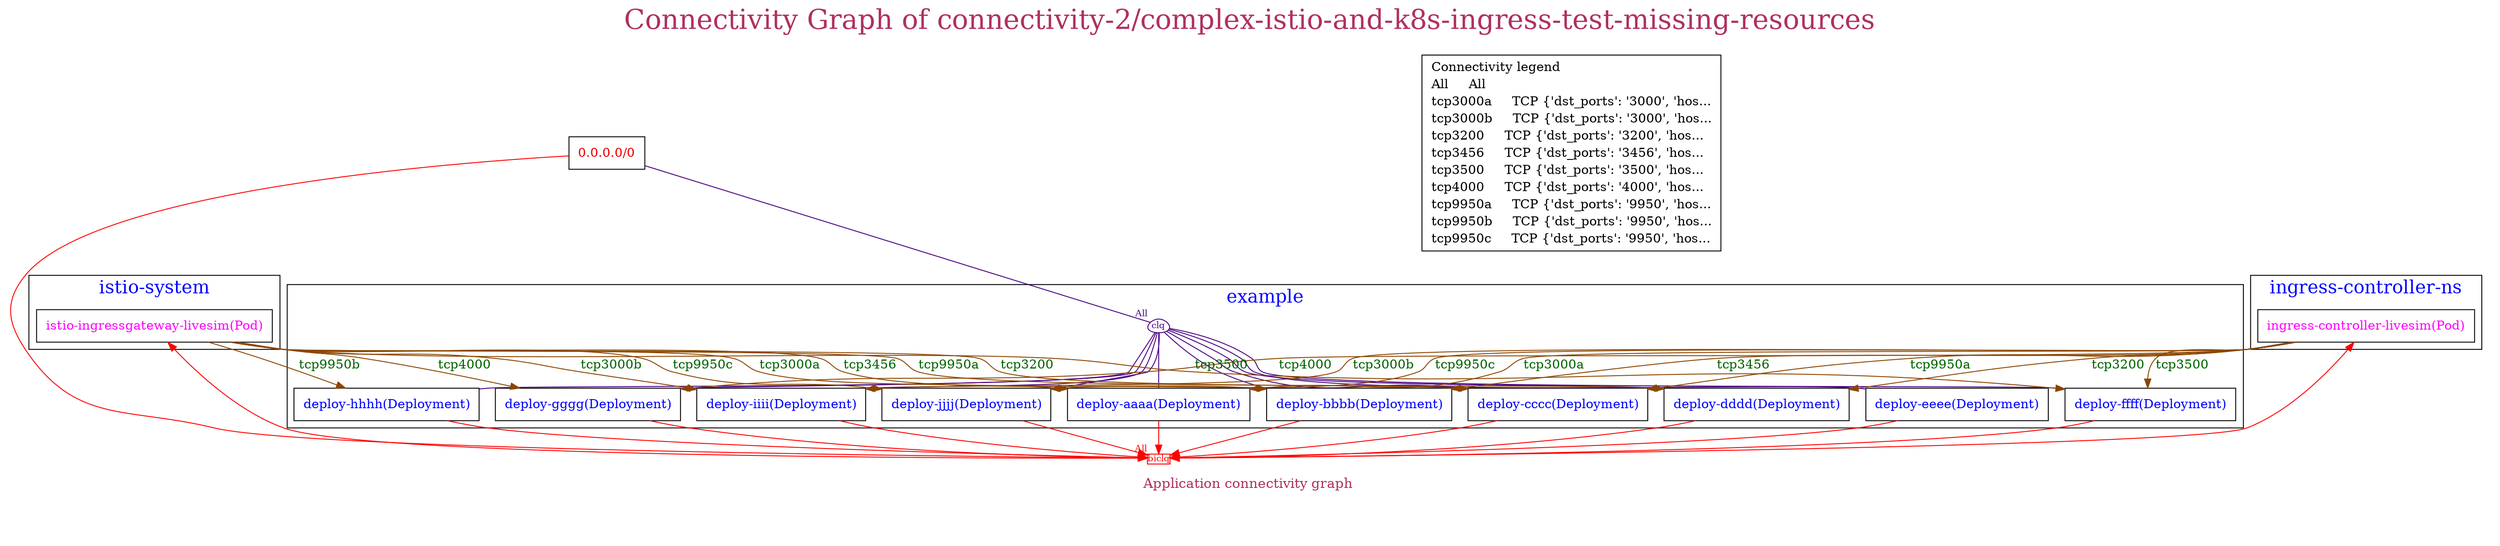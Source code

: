 // The Connectivity Graph of connectivity-2/complex-istio-and-k8s-ingress-test-missing-resources
digraph {
	label="Connectivity Graph of connectivity-2/complex-istio-and-k8s-ingress-test-missing-resources"	labelloc = "t"
	fontsize=30
	fontcolor=maroon
	subgraph cluster_map_explanation {
	dict_box [label=<<table border="0" cellspacing="0"><tr><td  align="text">Connectivity legend<br align="left" /></td></tr><tr><td align="text" tooltip="All" href="bogus">All     All<br align="left" /></td></tr><tr><td align="text" tooltip="TCP {'dst_ports': '3000', 'hosts': 'aaaa.y.z'},{'dst_ports': '3000', 'hosts': 'ooo.y.z', 'paths': '/aaaa(/*)?'}" href="bogus">tcp3000a     TCP {'dst_ports': '3000', 'hos...<br align="left" /></td></tr><tr><td align="text" tooltip="TCP {'dst_ports': '3000', 'hosts': 'iiii.y.z'},{'dst_ports': '3000', 'hosts': 'ooo.y.z', 'paths': '/iiii(/*)?'}" href="bogus">tcp3000b     TCP {'dst_ports': '3000', 'hos...<br align="left" /></td></tr><tr><td align="text" tooltip="TCP {'dst_ports': '3200', 'hosts': 'dddd.y.z'},{'dst_ports': '3200', 'hosts': 'ooo.y.z', 'paths': '/dddd(/*)?'}" href="bogus">tcp3200     TCP {'dst_ports': '3200', 'hos...<br align="left" /></td></tr><tr><td align="text" tooltip="TCP {'dst_ports': '3456', 'hosts': 'bbbb.y.z'},{'dst_ports': '3456', 'hosts': 'ooo.y.z', 'paths': '/bbbb(/*)?'}" href="bogus">tcp3456     TCP {'dst_ports': '3456', 'hos...<br align="left" /></td></tr><tr><td align="text" tooltip="TCP {'dst_ports': '3500', 'hosts': 'ffff.y.z'},{'dst_ports': '3500', 'hosts': 'ooo.y.z', 'paths': '/ffff(/*)?'}" href="bogus">tcp3500     TCP {'dst_ports': '3500', 'hos...<br align="left" /></td></tr><tr><td align="text" tooltip="TCP {'dst_ports': '4000', 'hosts': 'gggg.y.z'},{'dst_ports': '4000', 'hosts': 'ooo.y.z', 'paths': '/gggg(/*)?'}" href="bogus">tcp4000     TCP {'dst_ports': '4000', 'hos...<br align="left" /></td></tr><tr><td align="text" tooltip="TCP {'dst_ports': '9950', 'hosts': 'cccc.y.z'},{'dst_ports': '9950', 'hosts': 'ooo.y.z', 'paths': '/cccc(/*)?'}" href="bogus">tcp9950a     TCP {'dst_ports': '9950', 'hos...<br align="left" /></td></tr><tr><td align="text" tooltip="TCP {'dst_ports': '9950', 'hosts': 'hhhh.y.z'},{'dst_ports': '9950', 'hosts': 'ooo.y.z', 'paths': '/hhhh(/*)?'}" href="bogus">tcp9950b     TCP {'dst_ports': '9950', 'hos...<br align="left" /></td></tr><tr><td align="text" tooltip="TCP {'dst_ports': '9950', 'hosts': 'jjjj.y.z'},{'dst_ports': '9950', 'hosts': 'ooo.y.z', 'paths': '/jjjj(/*)?'}" href="bogus">tcp9950c     TCP {'dst_ports': '9950', 'hos...<br align="left" /></td></tr></table>> shape=box]
	"0.0.0.0/0" [label=<<table border="0" cellspacing="0"><tr><td>0.0.0.0/0</td></tr></table>> shape=box fontcolor=red2 tooltip="IP Block"]
	"biclique_All0" [shape=box fontcolor=red color=red width=0.3 height=0.1 label=biclq fontsize=10 margin=0  xlabel="All" tooltip="Traffic allowed from any source workload of the BICLIQUE to any of its destination workloads:
All"]
subgraph cluster_example_namespace{
	label="example"
	fontsize=20
	fontcolor=blue
	tooltip="Namespace"
	"clique_0" [shape=egg fontcolor=indigo color=indigo width=0.2 height=0.2 label=clq fontsize=10 margin=0  xlabel="All" tooltip="Traffic allowed between any two workloads connected to the CLIQUE:
All"]
	"example/deploy-aaaa(Deployment)" [label=<<table border="0" cellspacing="0"><tr><td>deploy-aaaa(Deployment)</td></tr></table>> shape=box fontcolor=blue tooltip="Workload"]
	"example/deploy-bbbb(Deployment)" [label=<<table border="0" cellspacing="0"><tr><td>deploy-bbbb(Deployment)</td></tr></table>> shape=box fontcolor=blue tooltip="Workload"]
	"example/deploy-cccc(Deployment)" [label=<<table border="0" cellspacing="0"><tr><td>deploy-cccc(Deployment)</td></tr></table>> shape=box fontcolor=blue tooltip="Workload"]
	"example/deploy-dddd(Deployment)" [label=<<table border="0" cellspacing="0"><tr><td>deploy-dddd(Deployment)</td></tr></table>> shape=box fontcolor=blue tooltip="Workload"]
	"example/deploy-eeee(Deployment)" [label=<<table border="0" cellspacing="0"><tr><td>deploy-eeee(Deployment)</td></tr></table>> shape=box fontcolor=blue tooltip="Workload"]
	"example/deploy-ffff(Deployment)" [label=<<table border="0" cellspacing="0"><tr><td>deploy-ffff(Deployment)</td></tr></table>> shape=box fontcolor=blue tooltip="Workload"]
	"example/deploy-gggg(Deployment)" [label=<<table border="0" cellspacing="0"><tr><td>deploy-gggg(Deployment)</td></tr></table>> shape=box fontcolor=blue tooltip="Workload"]
	"example/deploy-hhhh(Deployment)" [label=<<table border="0" cellspacing="0"><tr><td>deploy-hhhh(Deployment)</td></tr></table>> shape=box fontcolor=blue tooltip="Workload"]
	"example/deploy-iiii(Deployment)" [label=<<table border="0" cellspacing="0"><tr><td>deploy-iiii(Deployment)</td></tr></table>> shape=box fontcolor=blue tooltip="Workload"]
	"example/deploy-jjjj(Deployment)" [label=<<table border="0" cellspacing="0"><tr><td>deploy-jjjj(Deployment)</td></tr></table>> shape=box fontcolor=blue tooltip="Workload"]
}
subgraph cluster_ingress_controller_ns_namespace{
	label="ingress-controller-ns"
	fontsize=20
	fontcolor=blue
	tooltip="Namespace"
	"ingress-controller-ns/ingress-controller-livesim(Pod)" [label=<<table border="0" cellspacing="0"><tr><td>ingress-controller-livesim(Pod)</td></tr></table>> shape=box fontcolor=magenta tooltip="Automatically added workload"]
}
subgraph cluster_istio_system_namespace{
	label="istio-system"
	fontsize=20
	fontcolor=blue
	tooltip="Namespace"
	"istio-system/istio-ingressgateway-livesim(Pod)" [label=<<table border="0" cellspacing="0"><tr><td>istio-ingressgateway-livesim(Pod)</td></tr></table>> shape=box fontcolor=magenta tooltip="Automatically added workload"]
}
	"0.0.0.0/0" -> "biclique_All0"[  color=red fontcolor=darkgreen dir=both arrowhead=normal arrowtail=none]
	"0.0.0.0/0" -> "clique_0"[  color=indigo fontcolor=darkgreen dir=both arrowhead=none arrowtail=none]
	"biclique_All0" -> "ingress-controller-ns/ingress-controller-livesim(Pod)"[  color=red fontcolor=darkgreen dir=both arrowhead=normal arrowtail=none]
	"biclique_All0" -> "istio-system/istio-ingressgateway-livesim(Pod)"[  color=red fontcolor=darkgreen dir=both arrowhead=normal arrowtail=none]
	"clique_0" -> "example/deploy-aaaa(Deployment)"[  color=indigo fontcolor=darkgreen dir=both arrowhead=none arrowtail=none]
	"clique_0" -> "example/deploy-bbbb(Deployment)"[  color=indigo fontcolor=darkgreen dir=both arrowhead=none arrowtail=none]
	"clique_0" -> "example/deploy-cccc(Deployment)"[  color=indigo fontcolor=darkgreen dir=both arrowhead=none arrowtail=none]
	"clique_0" -> "example/deploy-dddd(Deployment)"[  color=indigo fontcolor=darkgreen dir=both arrowhead=none arrowtail=none]
	"clique_0" -> "example/deploy-eeee(Deployment)"[  color=indigo fontcolor=darkgreen dir=both arrowhead=none arrowtail=none]
	"clique_0" -> "example/deploy-ffff(Deployment)"[  color=indigo fontcolor=darkgreen dir=both arrowhead=none arrowtail=none]
	"clique_0" -> "example/deploy-gggg(Deployment)"[  color=indigo fontcolor=darkgreen dir=both arrowhead=none arrowtail=none]
	"clique_0" -> "example/deploy-hhhh(Deployment)"[  color=indigo fontcolor=darkgreen dir=both arrowhead=none arrowtail=none]
	"clique_0" -> "example/deploy-iiii(Deployment)"[  color=indigo fontcolor=darkgreen dir=both arrowhead=none arrowtail=none]
	"clique_0" -> "example/deploy-jjjj(Deployment)"[  color=indigo fontcolor=darkgreen dir=both arrowhead=none arrowtail=none]
	"example/deploy-aaaa(Deployment)" -> "biclique_All0"[  color=red fontcolor=darkgreen dir=both arrowhead=normal arrowtail=none]
	"example/deploy-bbbb(Deployment)" -> "biclique_All0"[  color=red fontcolor=darkgreen dir=both arrowhead=normal arrowtail=none]
	"example/deploy-cccc(Deployment)" -> "biclique_All0"[  color=red fontcolor=darkgreen dir=both arrowhead=normal arrowtail=none]
	"example/deploy-dddd(Deployment)" -> "biclique_All0"[  color=red fontcolor=darkgreen dir=both arrowhead=normal arrowtail=none]
	"example/deploy-eeee(Deployment)" -> "biclique_All0"[  color=red fontcolor=darkgreen dir=both arrowhead=normal arrowtail=none]
	"example/deploy-ffff(Deployment)" -> "biclique_All0"[  color=red fontcolor=darkgreen dir=both arrowhead=normal arrowtail=none]
	"example/deploy-gggg(Deployment)" -> "biclique_All0"[  color=red fontcolor=darkgreen dir=both arrowhead=normal arrowtail=none]
	"example/deploy-hhhh(Deployment)" -> "biclique_All0"[  color=red fontcolor=darkgreen dir=both arrowhead=normal arrowtail=none]
	"example/deploy-iiii(Deployment)" -> "biclique_All0"[  color=red fontcolor=darkgreen dir=both arrowhead=normal arrowtail=none]
	"example/deploy-jjjj(Deployment)" -> "biclique_All0"[  color=red fontcolor=darkgreen dir=both arrowhead=normal arrowtail=none]
	"ingress-controller-ns/ingress-controller-livesim(Pod)" -> "example/deploy-aaaa(Deployment)"[label="tcp3000a" labeltooltip="TCP {'dst_ports': '3000', 'hosts': 'aaaa.y.z'},{'dst_ports': '3000', 'hosts': 'ooo.y.z', 'paths': '/aaaa(/*)?'}" color=darkorange4 fontcolor=darkgreen dir=both arrowhead=normal arrowtail=none]
	"ingress-controller-ns/ingress-controller-livesim(Pod)" -> "example/deploy-bbbb(Deployment)"[label="tcp3456" labeltooltip="TCP {'dst_ports': '3456', 'hosts': 'bbbb.y.z'},{'dst_ports': '3456', 'hosts': 'ooo.y.z', 'paths': '/bbbb(/*)?'}" color=darkorange4 fontcolor=darkgreen dir=both arrowhead=normal arrowtail=none]
	"ingress-controller-ns/ingress-controller-livesim(Pod)" -> "example/deploy-cccc(Deployment)"[label="tcp9950a" labeltooltip="TCP {'dst_ports': '9950', 'hosts': 'cccc.y.z'},{'dst_ports': '9950', 'hosts': 'ooo.y.z', 'paths': '/cccc(/*)?'}" color=darkorange4 fontcolor=darkgreen dir=both arrowhead=normal arrowtail=none]
	"ingress-controller-ns/ingress-controller-livesim(Pod)" -> "example/deploy-dddd(Deployment)"[label="tcp3200" labeltooltip="TCP {'dst_ports': '3200', 'hosts': 'dddd.y.z'},{'dst_ports': '3200', 'hosts': 'ooo.y.z', 'paths': '/dddd(/*)?'}" color=darkorange4 fontcolor=darkgreen dir=both arrowhead=normal arrowtail=none]
	"ingress-controller-ns/ingress-controller-livesim(Pod)" -> "example/deploy-ffff(Deployment)"[label="tcp3500" labeltooltip="TCP {'dst_ports': '3500', 'hosts': 'ffff.y.z'},{'dst_ports': '3500', 'hosts': 'ooo.y.z', 'paths': '/ffff(/*)?'}" color=darkorange4 fontcolor=darkgreen dir=both arrowhead=normal arrowtail=none]
	"ingress-controller-ns/ingress-controller-livesim(Pod)" -> "example/deploy-gggg(Deployment)"[label="tcp4000" labeltooltip="TCP {'dst_ports': '4000', 'hosts': 'gggg.y.z'},{'dst_ports': '4000', 'hosts': 'ooo.y.z', 'paths': '/gggg(/*)?'}" color=darkorange4 fontcolor=darkgreen dir=both arrowhead=normal arrowtail=none]
	"ingress-controller-ns/ingress-controller-livesim(Pod)" -> "example/deploy-iiii(Deployment)"[label="tcp3000b" labeltooltip="TCP {'dst_ports': '3000', 'hosts': 'iiii.y.z'},{'dst_ports': '3000', 'hosts': 'ooo.y.z', 'paths': '/iiii(/*)?'}" color=darkorange4 fontcolor=darkgreen dir=both arrowhead=normal arrowtail=none]
	"ingress-controller-ns/ingress-controller-livesim(Pod)" -> "example/deploy-jjjj(Deployment)"[label="tcp9950c" labeltooltip="TCP {'dst_ports': '9950', 'hosts': 'jjjj.y.z'},{'dst_ports': '9950', 'hosts': 'ooo.y.z', 'paths': '/jjjj(/*)?'}" color=darkorange4 fontcolor=darkgreen dir=both arrowhead=normal arrowtail=none]
	"istio-system/istio-ingressgateway-livesim(Pod)" -> "example/deploy-aaaa(Deployment)"[label="tcp3000a" labeltooltip="TCP {'dst_ports': '3000', 'hosts': 'aaaa.y.z'},{'dst_ports': '3000', 'hosts': 'ooo.y.z', 'paths': '/aaaa(/*)?'}" color=darkorange4 fontcolor=darkgreen dir=both arrowhead=normal arrowtail=none]
	"istio-system/istio-ingressgateway-livesim(Pod)" -> "example/deploy-bbbb(Deployment)"[label="tcp3456" labeltooltip="TCP {'dst_ports': '3456', 'hosts': 'bbbb.y.z'},{'dst_ports': '3456', 'hosts': 'ooo.y.z', 'paths': '/bbbb(/*)?'}" color=darkorange4 fontcolor=darkgreen dir=both arrowhead=normal arrowtail=none]
	"istio-system/istio-ingressgateway-livesim(Pod)" -> "example/deploy-cccc(Deployment)"[label="tcp9950a" labeltooltip="TCP {'dst_ports': '9950', 'hosts': 'cccc.y.z'},{'dst_ports': '9950', 'hosts': 'ooo.y.z', 'paths': '/cccc(/*)?'}" color=darkorange4 fontcolor=darkgreen dir=both arrowhead=normal arrowtail=none]
	"istio-system/istio-ingressgateway-livesim(Pod)" -> "example/deploy-dddd(Deployment)"[label="tcp3200" labeltooltip="TCP {'dst_ports': '3200', 'hosts': 'dddd.y.z'},{'dst_ports': '3200', 'hosts': 'ooo.y.z', 'paths': '/dddd(/*)?'}" color=darkorange4 fontcolor=darkgreen dir=both arrowhead=normal arrowtail=none]
	"istio-system/istio-ingressgateway-livesim(Pod)" -> "example/deploy-ffff(Deployment)"[label="tcp3500" labeltooltip="TCP {'dst_ports': '3500', 'hosts': 'ffff.y.z'},{'dst_ports': '3500', 'hosts': 'ooo.y.z', 'paths': '/ffff(/*)?'}" color=darkorange4 fontcolor=darkgreen dir=both arrowhead=normal arrowtail=none]
	"istio-system/istio-ingressgateway-livesim(Pod)" -> "example/deploy-gggg(Deployment)"[label="tcp4000" labeltooltip="TCP {'dst_ports': '4000', 'hosts': 'gggg.y.z'},{'dst_ports': '4000', 'hosts': 'ooo.y.z', 'paths': '/gggg(/*)?'}" color=darkorange4 fontcolor=darkgreen dir=both arrowhead=normal arrowtail=none]
	"istio-system/istio-ingressgateway-livesim(Pod)" -> "example/deploy-hhhh(Deployment)"[label="tcp9950b" labeltooltip="TCP {'dst_ports': '9950', 'hosts': 'hhhh.y.z'},{'dst_ports': '9950', 'hosts': 'ooo.y.z', 'paths': '/hhhh(/*)?'}" color=darkorange4 fontcolor=darkgreen dir=both arrowhead=normal arrowtail=none]
	"istio-system/istio-ingressgateway-livesim(Pod)" -> "example/deploy-iiii(Deployment)"[label="tcp3000b" labeltooltip="TCP {'dst_ports': '3000', 'hosts': 'iiii.y.z'},{'dst_ports': '3000', 'hosts': 'ooo.y.z', 'paths': '/iiii(/*)?'}" color=darkorange4 fontcolor=darkgreen dir=both arrowhead=normal arrowtail=none]
	"istio-system/istio-ingressgateway-livesim(Pod)" -> "example/deploy-jjjj(Deployment)"[label="tcp9950c" labeltooltip="TCP {'dst_ports': '9950', 'hosts': 'jjjj.y.z'},{'dst_ports': '9950', 'hosts': 'ooo.y.z', 'paths': '/jjjj(/*)?'}" color=darkorange4 fontcolor=darkgreen dir=both arrowhead=normal arrowtail=none]
	color=white
	label=<<table border="0" cellspacing="0"><tr><td align="text" >Application connectivity graph <br align="left" /></td></tr><tr><td align="text" >  <br align="left" /></td></tr><tr><td align="text" >  <br align="left" /></td></tr></table>>
	labelloc = "b"
	fontsize=15
	fontcolor=maroon
	}
}
